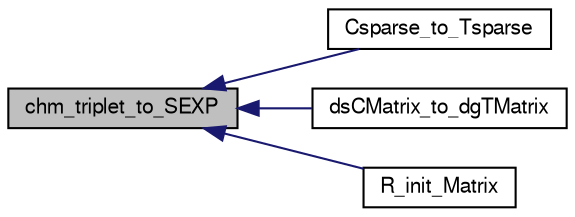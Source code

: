 digraph G
{
  edge [fontname="FreeSans",fontsize=10,labelfontname="FreeSans",labelfontsize=10];
  node [fontname="FreeSans",fontsize=10,shape=record];
  rankdir=LR;
  Node1 [label="chm_triplet_to_SEXP",height=0.2,width=0.4,color="black", fillcolor="grey75", style="filled" fontcolor="black"];
  Node1 -> Node2 [dir=back,color="midnightblue",fontsize=10,style="solid",fontname="FreeSans"];
  Node2 [label="Csparse_to_Tsparse",height=0.2,width=0.4,color="black", fillcolor="white", style="filled",URL="$Csparse_8h.html#12b0c242957f1fad9137e767f882e6b8"];
  Node1 -> Node3 [dir=back,color="midnightblue",fontsize=10,style="solid",fontname="FreeSans"];
  Node3 [label="dsCMatrix_to_dgTMatrix",height=0.2,width=0.4,color="black", fillcolor="white", style="filled",URL="$dsCMatrix_8h.html#fc1c4fd1837c1e0a984de363e054e3fa"];
  Node1 -> Node4 [dir=back,color="midnightblue",fontsize=10,style="solid",fontname="FreeSans"];
  Node4 [label="R_init_Matrix",height=0.2,width=0.4,color="black", fillcolor="white", style="filled",URL="$init_8c.html#3c984b3c92aeb789d5679e2aae8b8eac"];
}
